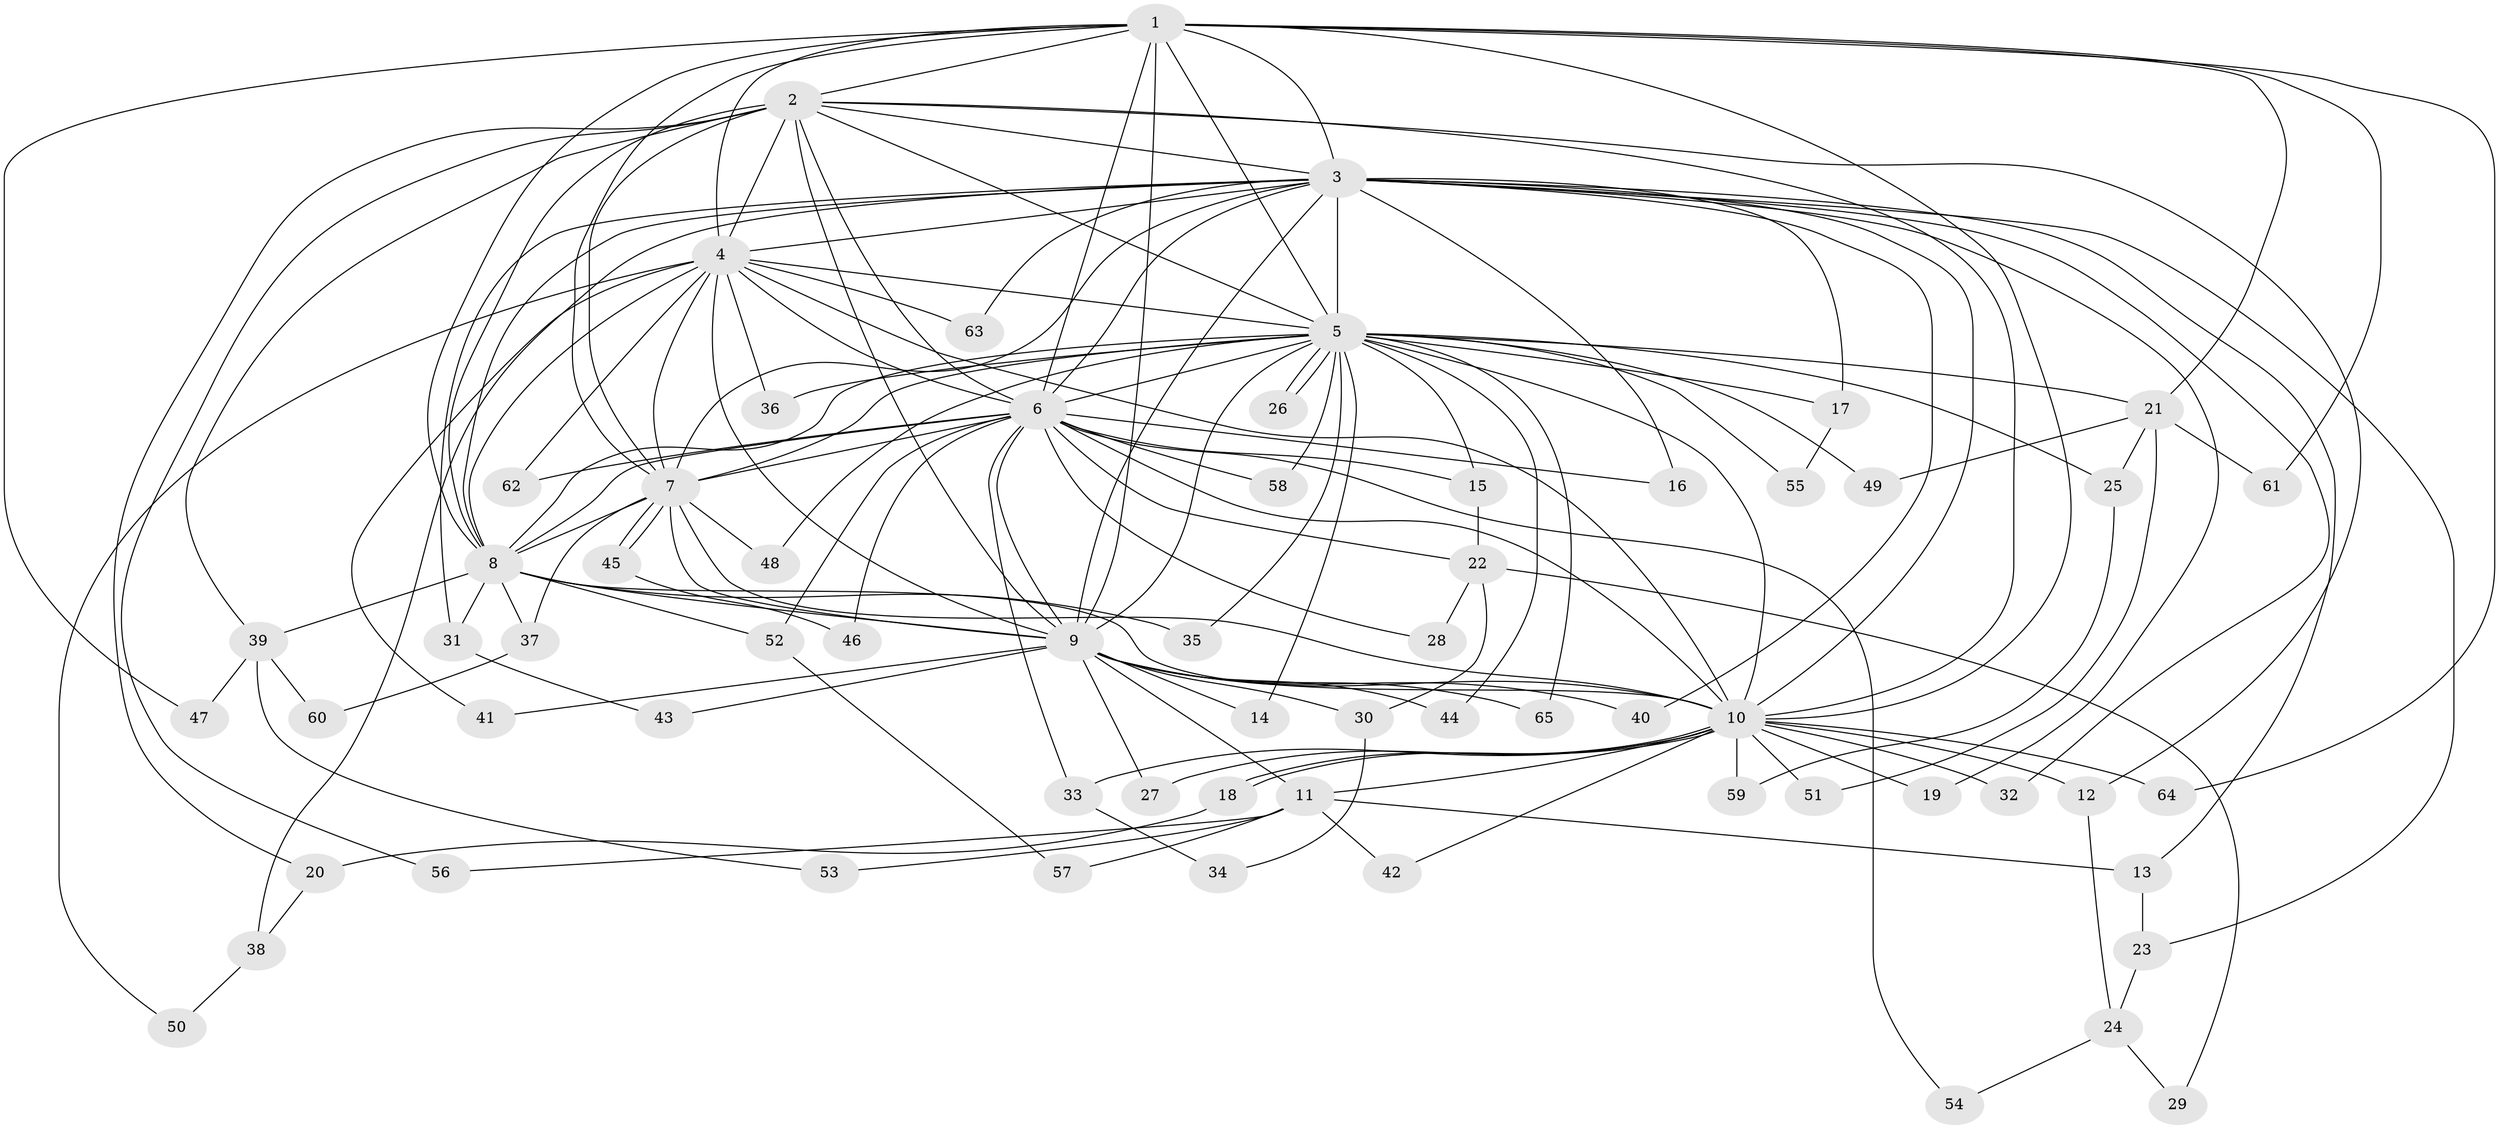 // coarse degree distribution, {19: 0.020833333333333332, 10: 0.041666666666666664, 25: 0.020833333333333332, 11: 0.020833333333333332, 20: 0.020833333333333332, 15: 0.020833333333333332, 14: 0.020833333333333332, 6: 0.020833333333333332, 5: 0.041666666666666664, 3: 0.16666666666666666, 2: 0.5208333333333334, 1: 0.041666666666666664, 4: 0.041666666666666664}
// Generated by graph-tools (version 1.1) at 2025/41/03/06/25 10:41:38]
// undirected, 65 vertices, 155 edges
graph export_dot {
graph [start="1"]
  node [color=gray90,style=filled];
  1;
  2;
  3;
  4;
  5;
  6;
  7;
  8;
  9;
  10;
  11;
  12;
  13;
  14;
  15;
  16;
  17;
  18;
  19;
  20;
  21;
  22;
  23;
  24;
  25;
  26;
  27;
  28;
  29;
  30;
  31;
  32;
  33;
  34;
  35;
  36;
  37;
  38;
  39;
  40;
  41;
  42;
  43;
  44;
  45;
  46;
  47;
  48;
  49;
  50;
  51;
  52;
  53;
  54;
  55;
  56;
  57;
  58;
  59;
  60;
  61;
  62;
  63;
  64;
  65;
  1 -- 2;
  1 -- 3;
  1 -- 4;
  1 -- 5;
  1 -- 6;
  1 -- 7;
  1 -- 8;
  1 -- 9;
  1 -- 10;
  1 -- 21;
  1 -- 47;
  1 -- 61;
  1 -- 64;
  2 -- 3;
  2 -- 4;
  2 -- 5;
  2 -- 6;
  2 -- 7;
  2 -- 8;
  2 -- 9;
  2 -- 10;
  2 -- 12;
  2 -- 20;
  2 -- 39;
  2 -- 56;
  3 -- 4;
  3 -- 5;
  3 -- 6;
  3 -- 7;
  3 -- 8;
  3 -- 9;
  3 -- 10;
  3 -- 13;
  3 -- 16;
  3 -- 17;
  3 -- 19;
  3 -- 23;
  3 -- 31;
  3 -- 32;
  3 -- 38;
  3 -- 40;
  3 -- 63;
  4 -- 5;
  4 -- 6;
  4 -- 7;
  4 -- 8;
  4 -- 9;
  4 -- 10;
  4 -- 36;
  4 -- 41;
  4 -- 50;
  4 -- 62;
  4 -- 63;
  5 -- 6;
  5 -- 7;
  5 -- 8;
  5 -- 9;
  5 -- 10;
  5 -- 14;
  5 -- 15;
  5 -- 17;
  5 -- 21;
  5 -- 25;
  5 -- 26;
  5 -- 26;
  5 -- 35;
  5 -- 36;
  5 -- 44;
  5 -- 48;
  5 -- 49;
  5 -- 55;
  5 -- 58;
  5 -- 65;
  6 -- 7;
  6 -- 8;
  6 -- 9;
  6 -- 10;
  6 -- 15;
  6 -- 16;
  6 -- 22;
  6 -- 28;
  6 -- 33;
  6 -- 46;
  6 -- 52;
  6 -- 54;
  6 -- 58;
  6 -- 62;
  7 -- 8;
  7 -- 9;
  7 -- 10;
  7 -- 37;
  7 -- 45;
  7 -- 45;
  7 -- 48;
  8 -- 9;
  8 -- 10;
  8 -- 31;
  8 -- 35;
  8 -- 37;
  8 -- 39;
  8 -- 52;
  9 -- 10;
  9 -- 11;
  9 -- 14;
  9 -- 27;
  9 -- 30;
  9 -- 40;
  9 -- 41;
  9 -- 43;
  9 -- 44;
  9 -- 65;
  10 -- 11;
  10 -- 12;
  10 -- 18;
  10 -- 18;
  10 -- 19;
  10 -- 27;
  10 -- 32;
  10 -- 33;
  10 -- 42;
  10 -- 51;
  10 -- 59;
  10 -- 64;
  11 -- 13;
  11 -- 42;
  11 -- 53;
  11 -- 56;
  11 -- 57;
  12 -- 24;
  13 -- 23;
  15 -- 22;
  17 -- 55;
  18 -- 20;
  20 -- 38;
  21 -- 25;
  21 -- 49;
  21 -- 51;
  21 -- 61;
  22 -- 28;
  22 -- 29;
  22 -- 30;
  23 -- 24;
  24 -- 29;
  24 -- 54;
  25 -- 59;
  30 -- 34;
  31 -- 43;
  33 -- 34;
  37 -- 60;
  38 -- 50;
  39 -- 47;
  39 -- 53;
  39 -- 60;
  45 -- 46;
  52 -- 57;
}
